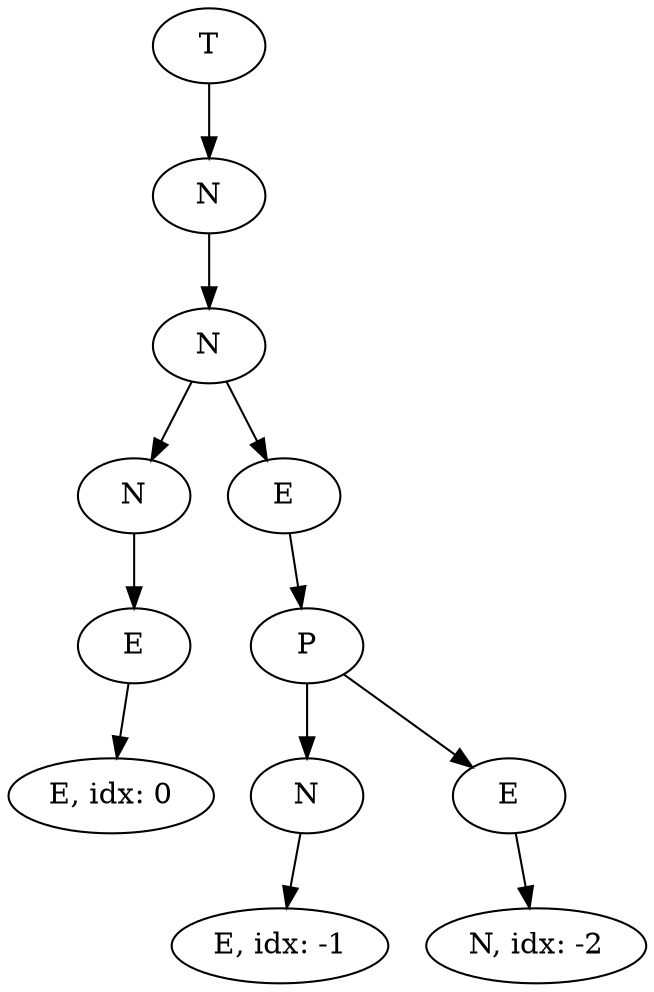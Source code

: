 digraph {
	94444707170976[label="T"];
	94444707170976 -> 94444707171040;
	94444707171040[label="N"];
	94444707171040 -> 94444707171104;
	94444707171104[label="N"];
	94444707171104 -> 94444707171168;
	94444707171168[label="N"];
	94444707171168 -> 94444707171232;
	94444707171232[label="E"];
	94444707171232 -> 94444707171296;
	94444707171296[label="E, idx: 0"];
	94444707171104 -> 94444707171392;
	94444707171392[label="E"];
	94444707171392 -> 94444707171488;
	94444707171488[label="P"];
	94444707171488 -> 94444707171552;
	94444707171552[label="N"];
	94444707171552 -> 94444707171648;
	94444707171648[label="E, idx: -1"];
	94444707171488 -> 94444707171744;
	94444707171744[label="E"];
	94444707171744 -> 94444707171840;
	94444707171840[label="N, idx: -2"];
}
